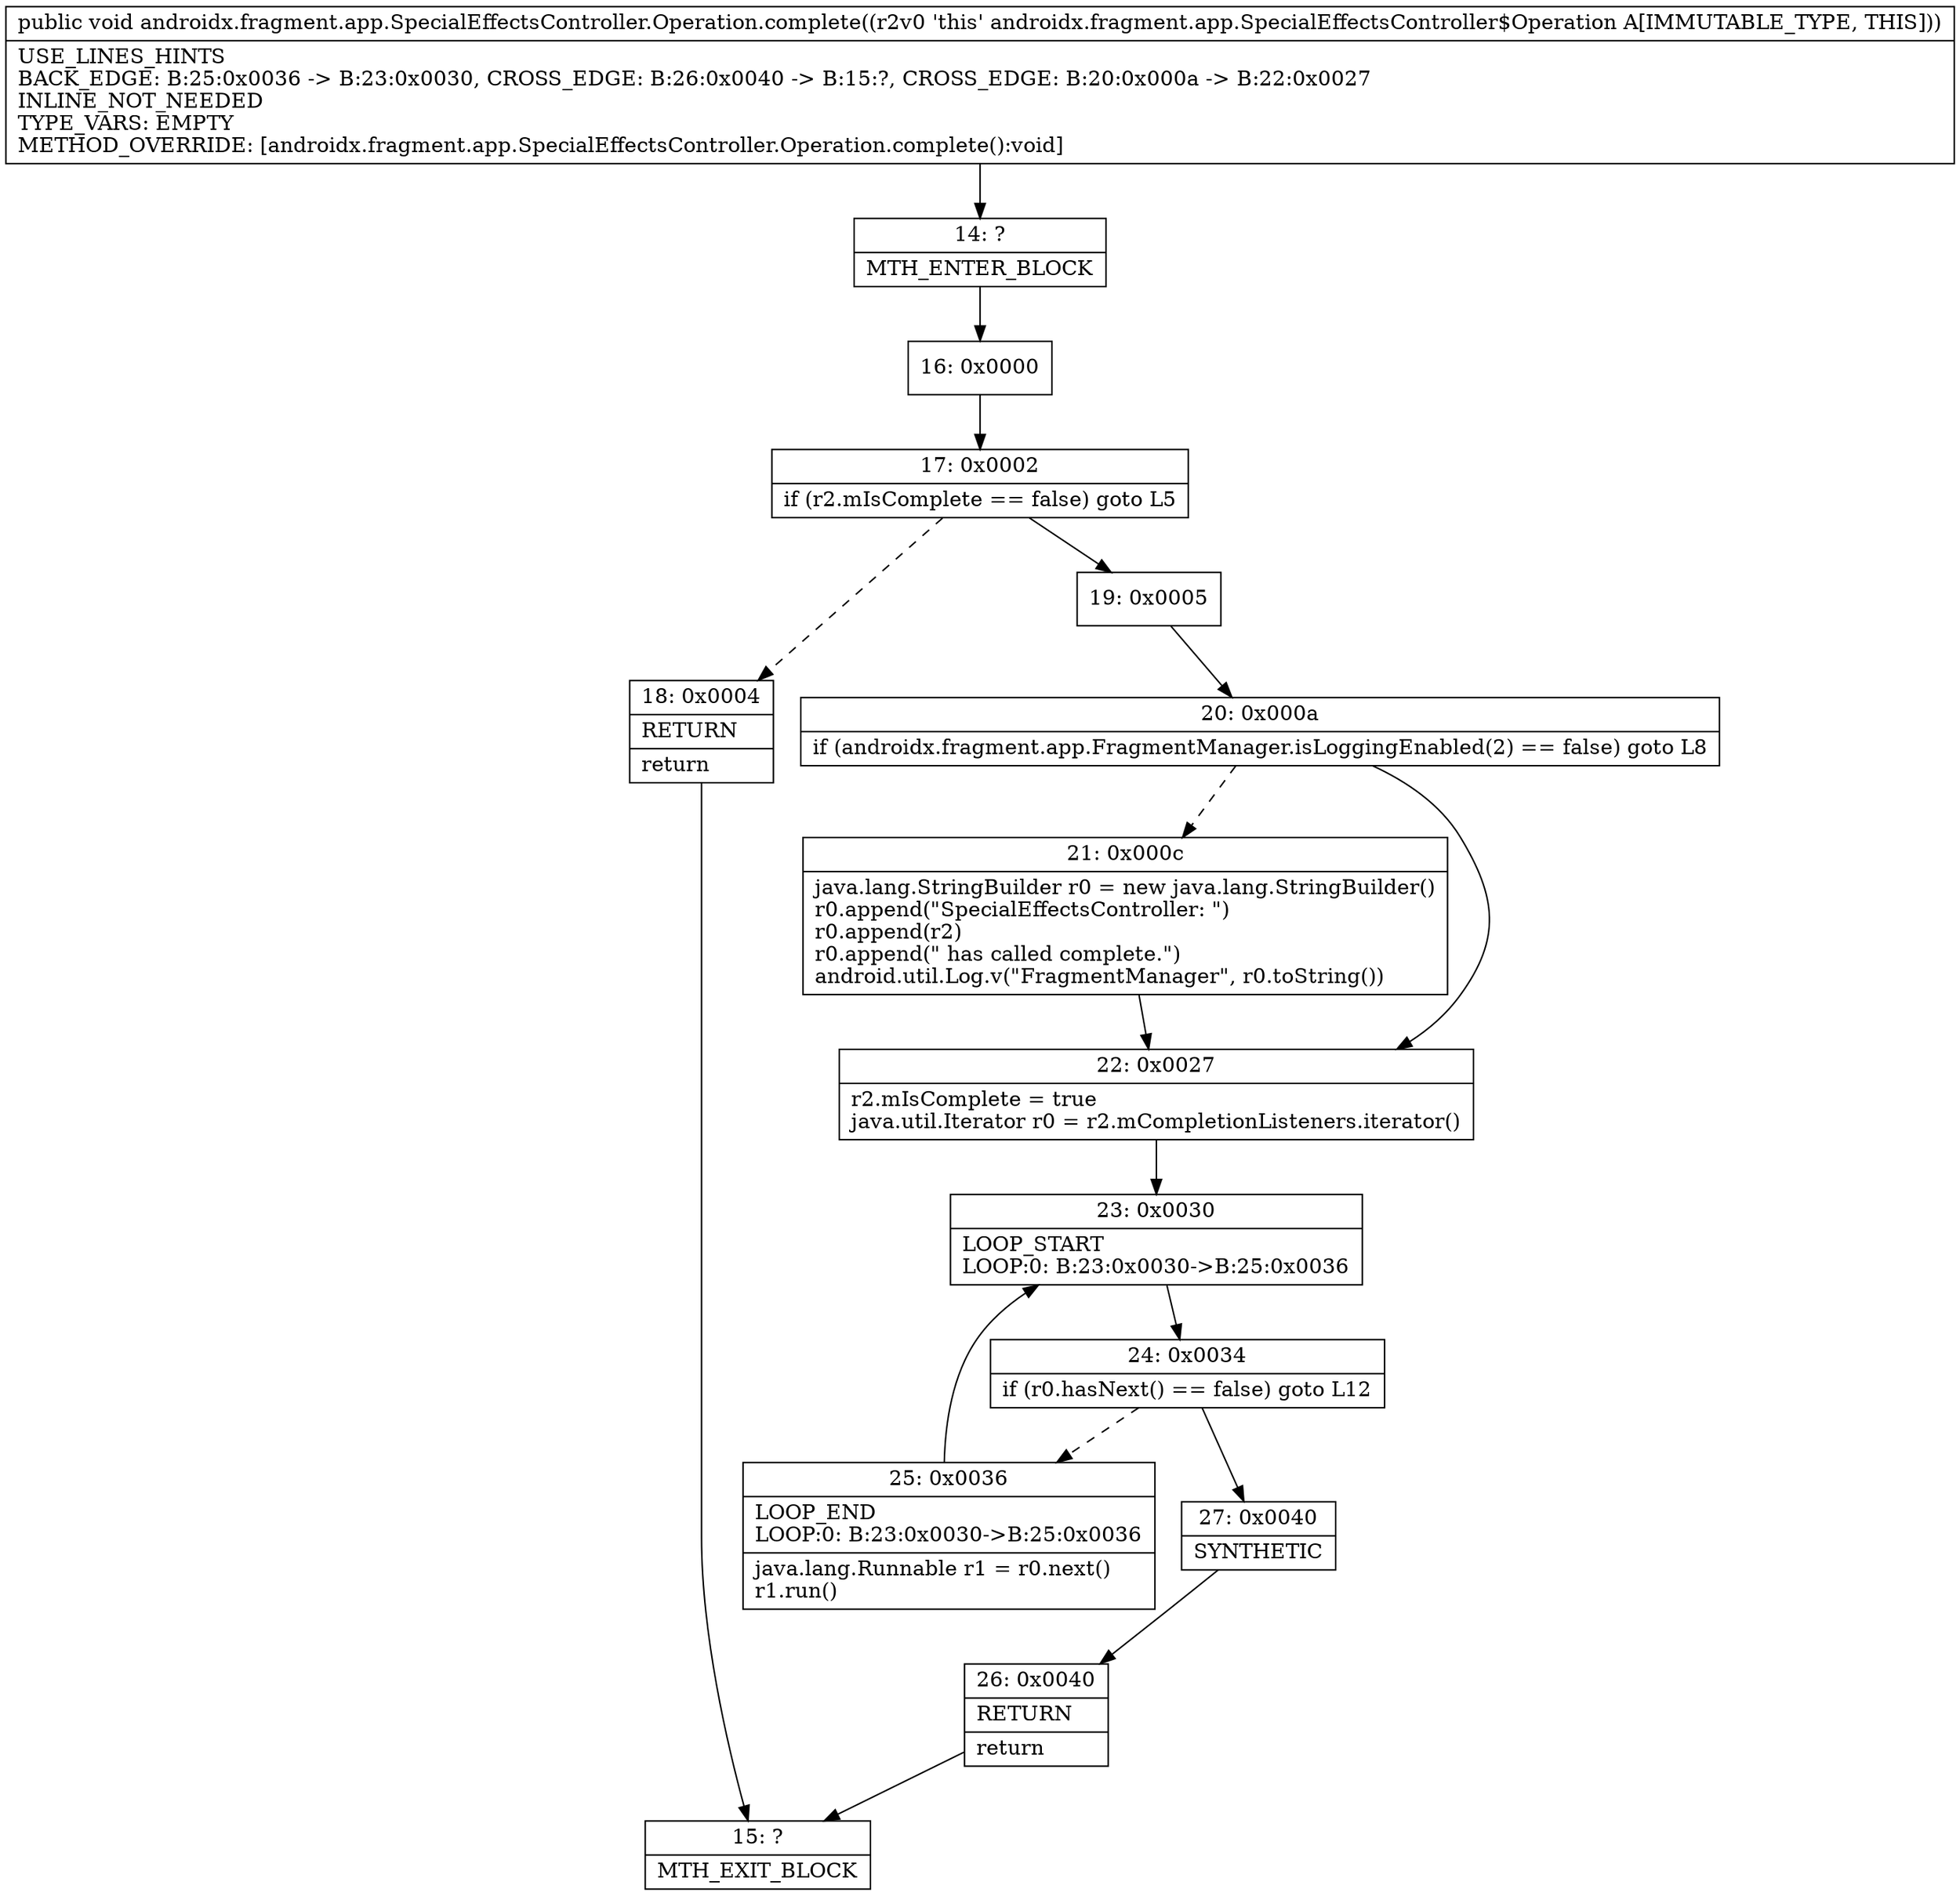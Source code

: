 digraph "CFG forandroidx.fragment.app.SpecialEffectsController.Operation.complete()V" {
Node_14 [shape=record,label="{14\:\ ?|MTH_ENTER_BLOCK\l}"];
Node_16 [shape=record,label="{16\:\ 0x0000}"];
Node_17 [shape=record,label="{17\:\ 0x0002|if (r2.mIsComplete == false) goto L5\l}"];
Node_18 [shape=record,label="{18\:\ 0x0004|RETURN\l|return\l}"];
Node_15 [shape=record,label="{15\:\ ?|MTH_EXIT_BLOCK\l}"];
Node_19 [shape=record,label="{19\:\ 0x0005}"];
Node_20 [shape=record,label="{20\:\ 0x000a|if (androidx.fragment.app.FragmentManager.isLoggingEnabled(2) == false) goto L8\l}"];
Node_21 [shape=record,label="{21\:\ 0x000c|java.lang.StringBuilder r0 = new java.lang.StringBuilder()\lr0.append(\"SpecialEffectsController: \")\lr0.append(r2)\lr0.append(\" has called complete.\")\landroid.util.Log.v(\"FragmentManager\", r0.toString())\l}"];
Node_22 [shape=record,label="{22\:\ 0x0027|r2.mIsComplete = true\ljava.util.Iterator r0 = r2.mCompletionListeners.iterator()\l}"];
Node_23 [shape=record,label="{23\:\ 0x0030|LOOP_START\lLOOP:0: B:23:0x0030\-\>B:25:0x0036\l}"];
Node_24 [shape=record,label="{24\:\ 0x0034|if (r0.hasNext() == false) goto L12\l}"];
Node_25 [shape=record,label="{25\:\ 0x0036|LOOP_END\lLOOP:0: B:23:0x0030\-\>B:25:0x0036\l|java.lang.Runnable r1 = r0.next()\lr1.run()\l}"];
Node_27 [shape=record,label="{27\:\ 0x0040|SYNTHETIC\l}"];
Node_26 [shape=record,label="{26\:\ 0x0040|RETURN\l|return\l}"];
MethodNode[shape=record,label="{public void androidx.fragment.app.SpecialEffectsController.Operation.complete((r2v0 'this' androidx.fragment.app.SpecialEffectsController$Operation A[IMMUTABLE_TYPE, THIS]))  | USE_LINES_HINTS\lBACK_EDGE: B:25:0x0036 \-\> B:23:0x0030, CROSS_EDGE: B:26:0x0040 \-\> B:15:?, CROSS_EDGE: B:20:0x000a \-\> B:22:0x0027\lINLINE_NOT_NEEDED\lTYPE_VARS: EMPTY\lMETHOD_OVERRIDE: [androidx.fragment.app.SpecialEffectsController.Operation.complete():void]\l}"];
MethodNode -> Node_14;Node_14 -> Node_16;
Node_16 -> Node_17;
Node_17 -> Node_18[style=dashed];
Node_17 -> Node_19;
Node_18 -> Node_15;
Node_19 -> Node_20;
Node_20 -> Node_21[style=dashed];
Node_20 -> Node_22;
Node_21 -> Node_22;
Node_22 -> Node_23;
Node_23 -> Node_24;
Node_24 -> Node_25[style=dashed];
Node_24 -> Node_27;
Node_25 -> Node_23;
Node_27 -> Node_26;
Node_26 -> Node_15;
}

